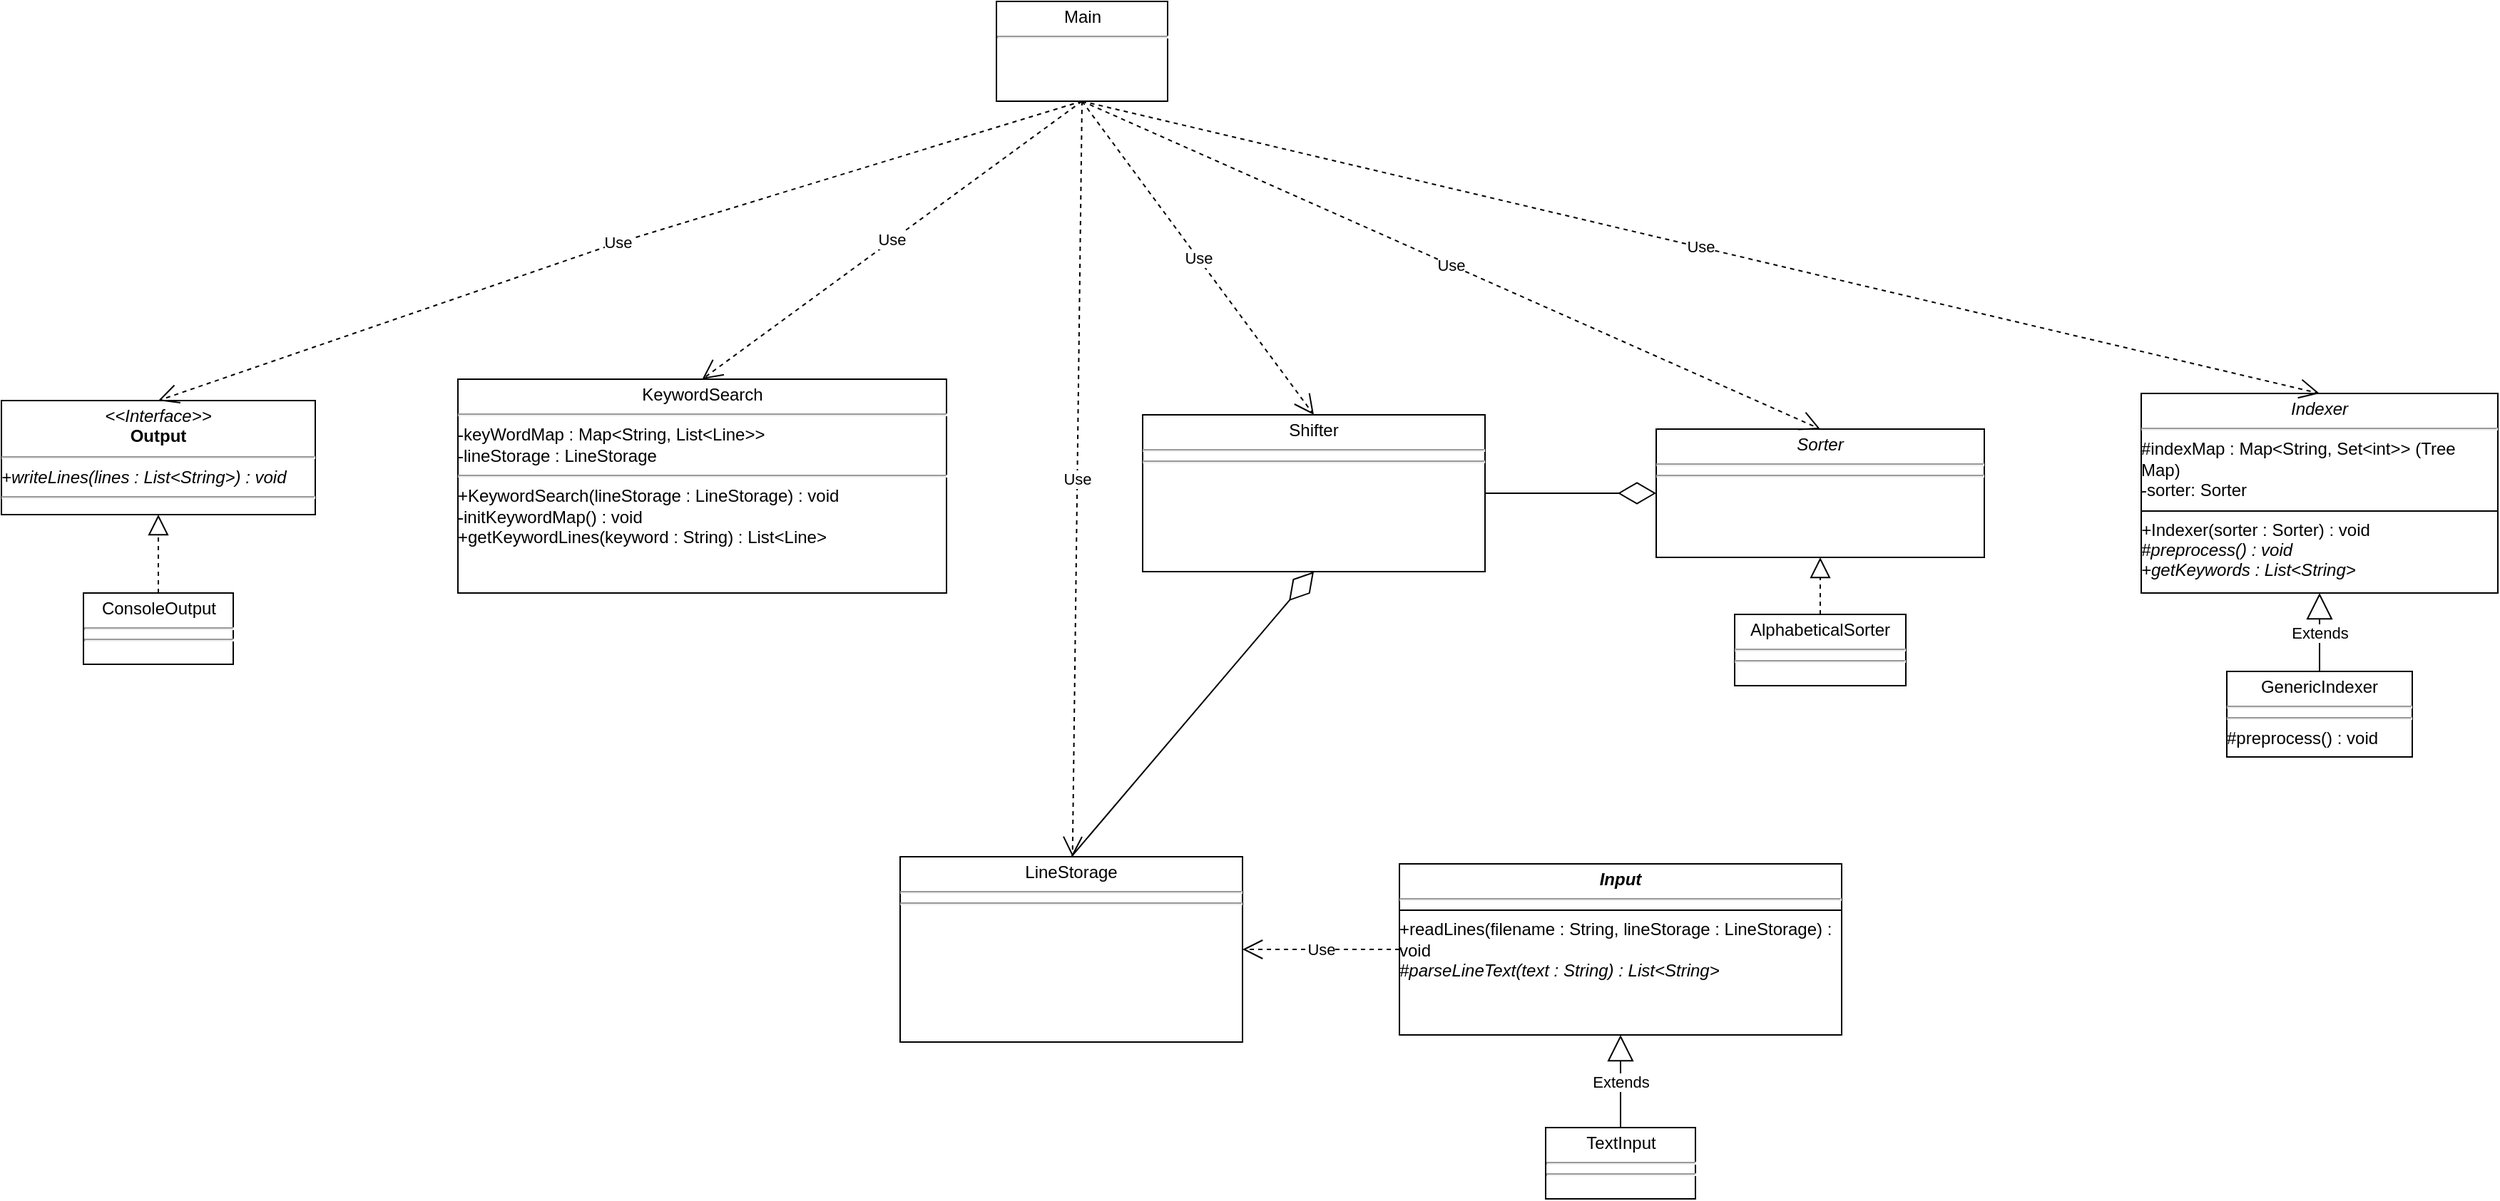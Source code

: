 <mxfile version="27.1.6">
  <diagram name="Page-1" id="6JbigkQtD5oib6Z55_C1">
    <mxGraphModel dx="3389" dy="884" grid="1" gridSize="10" guides="1" tooltips="1" connect="1" arrows="1" fold="1" page="1" pageScale="1" pageWidth="2000" pageHeight="2000" math="0" shadow="0">
      <root>
        <mxCell id="0" />
        <mxCell id="1" parent="0" />
        <mxCell id="k9HfRmUis4oXZjniWQAY-6" value="&lt;p style=&quot;margin:0px;margin-top:4px;text-align:center;&quot;&gt;&lt;b&gt;&lt;i&gt;Input&lt;/i&gt;&lt;/b&gt;&lt;/p&gt;&lt;hr&gt;&lt;hr size=&quot;1&quot; style=&quot;border-style:solid;&quot;&gt;&lt;div&gt;+readLines(filename : String, lineStorage : LineStorage) : void&lt;/div&gt;&lt;div&gt;&lt;i&gt;#parseLineText(text : String) : List&amp;lt;String&amp;gt;&lt;br&gt;&lt;/i&gt;&lt;div&gt;&lt;br&gt;&lt;/div&gt;&lt;/div&gt;" style="verticalAlign=top;align=left;overflow=fill;html=1;whiteSpace=wrap;" parent="1" vertex="1">
          <mxGeometry x="670" y="805" width="310" height="120" as="geometry" />
        </mxCell>
        <mxCell id="k9HfRmUis4oXZjniWQAY-8" value="&lt;p style=&quot;margin:0px;margin-top:4px;text-align:center;&quot;&gt;&lt;i&gt;&amp;lt;&amp;lt;Interface&amp;gt;&amp;gt;&lt;/i&gt;&lt;br&gt;&lt;b&gt;Output&lt;/b&gt;&lt;/p&gt;&lt;hr&gt;&lt;i&gt;+writeLines(lines : List&amp;lt;String&amp;gt;) : void&lt;br&gt;&lt;/i&gt;&lt;hr&gt;&lt;div&gt;&lt;br&gt;&lt;/div&gt;" style="verticalAlign=top;align=left;overflow=fill;html=1;whiteSpace=wrap;" parent="1" vertex="1">
          <mxGeometry x="-310" y="480" width="220" height="80" as="geometry" />
        </mxCell>
        <mxCell id="k9HfRmUis4oXZjniWQAY-9" value="&lt;p style=&quot;margin:0px;margin-top:4px;text-align:center;&quot;&gt;TextInput&lt;/p&gt;&lt;hr&gt;&lt;hr&gt;" style="verticalAlign=top;align=left;overflow=fill;html=1;whiteSpace=wrap;" parent="1" vertex="1">
          <mxGeometry x="772.5" y="990" width="105" height="50" as="geometry" />
        </mxCell>
        <mxCell id="k9HfRmUis4oXZjniWQAY-12" value="&lt;p style=&quot;margin:0px;margin-top:4px;text-align:center;&quot;&gt;ConsoleOutput&lt;/p&gt;&lt;hr&gt;&lt;hr&gt;" style="verticalAlign=top;align=left;overflow=fill;html=1;whiteSpace=wrap;" parent="1" vertex="1">
          <mxGeometry x="-252.5" y="615" width="105" height="50" as="geometry" />
        </mxCell>
        <mxCell id="k9HfRmUis4oXZjniWQAY-15" value="&lt;p style=&quot;margin:0px;margin-top:4px;text-align:center;&quot;&gt;&lt;i style=&quot;&quot;&gt;Sorter&lt;/i&gt;&lt;/p&gt;&lt;hr&gt;&lt;hr&gt;" style="verticalAlign=top;align=left;overflow=fill;html=1;whiteSpace=wrap;" parent="1" vertex="1">
          <mxGeometry x="850" y="500" width="230" height="90" as="geometry" />
        </mxCell>
        <mxCell id="k9HfRmUis4oXZjniWQAY-16" value="&lt;p style=&quot;margin:0px;margin-top:4px;text-align:center;&quot;&gt;AlphabeticalSorter&lt;/p&gt;&lt;hr&gt;&lt;hr&gt;" style="verticalAlign=top;align=left;overflow=fill;html=1;whiteSpace=wrap;" parent="1" vertex="1">
          <mxGeometry x="905" y="630" width="120" height="50" as="geometry" />
        </mxCell>
        <mxCell id="k9HfRmUis4oXZjniWQAY-17" value="" style="endArrow=block;dashed=1;endFill=0;endSize=12;html=1;rounded=0;exitX=0.5;exitY=0;exitDx=0;exitDy=0;entryX=0.5;entryY=1;entryDx=0;entryDy=0;" parent="1" source="k9HfRmUis4oXZjniWQAY-16" target="k9HfRmUis4oXZjniWQAY-15" edge="1">
          <mxGeometry width="160" relative="1" as="geometry">
            <mxPoint x="820" y="600" as="sourcePoint" />
            <mxPoint x="770" y="550" as="targetPoint" />
            <Array as="points" />
          </mxGeometry>
        </mxCell>
        <mxCell id="k9HfRmUis4oXZjniWQAY-18" value="&lt;p style=&quot;margin:0px;margin-top:4px;text-align:center;&quot;&gt;Shifter&lt;/p&gt;&lt;div&gt;&lt;hr&gt;&lt;hr&gt;&lt;/div&gt;" style="verticalAlign=top;align=left;overflow=fill;html=1;whiteSpace=wrap;" parent="1" vertex="1">
          <mxGeometry x="490" y="490" width="240" height="110" as="geometry" />
        </mxCell>
        <mxCell id="k9HfRmUis4oXZjniWQAY-20" value="&lt;p style=&quot;margin:0px;margin-top:4px;text-align:center;&quot;&gt;KeywordSearch&lt;/p&gt;&lt;hr&gt;-keyWordMap : Map&amp;lt;String, List&amp;lt;Line&amp;gt;&amp;gt;&lt;div&gt;&lt;span style=&quot;background-color: transparent; color: light-dark(rgb(0, 0, 0), rgb(255, 255, 255));&quot;&gt;-lineStorage : LineStorage&lt;/span&gt;&lt;/div&gt;&lt;div&gt;&lt;hr&gt;+KeywordSearch(lineStorage : LineStorage) : void&lt;/div&gt;&lt;div&gt;-initKeywordMap() : void&lt;/div&gt;&lt;div&gt;+getKeywordLines(keyword : String) : List&amp;lt;Line&amp;gt;&lt;/div&gt;" style="verticalAlign=top;align=left;overflow=fill;html=1;whiteSpace=wrap;" parent="1" vertex="1">
          <mxGeometry x="10" y="465" width="342.5" height="150" as="geometry" />
        </mxCell>
        <mxCell id="k9HfRmUis4oXZjniWQAY-21" value="&lt;p style=&quot;margin:0px;margin-top:4px;text-align:center;&quot;&gt;LineStorage&lt;/p&gt;&lt;hr&gt;&lt;hr&gt;" style="verticalAlign=top;align=left;overflow=fill;html=1;whiteSpace=wrap;" parent="1" vertex="1">
          <mxGeometry x="320" y="800" width="240" height="130" as="geometry" />
        </mxCell>
        <mxCell id="k9HfRmUis4oXZjniWQAY-27" value="" style="endArrow=block;dashed=1;endFill=0;endSize=12;html=1;rounded=0;exitX=0.5;exitY=0;exitDx=0;exitDy=0;entryX=0.5;entryY=1;entryDx=0;entryDy=0;" parent="1" source="k9HfRmUis4oXZjniWQAY-12" target="k9HfRmUis4oXZjniWQAY-8" edge="1">
          <mxGeometry width="160" relative="1" as="geometry">
            <mxPoint x="490" y="1260" as="sourcePoint" />
            <mxPoint x="650" y="1260" as="targetPoint" />
          </mxGeometry>
        </mxCell>
        <mxCell id="k9HfRmUis4oXZjniWQAY-28" value="&lt;p style=&quot;margin:0px;margin-top:4px;text-align:center;&quot;&gt;Main&lt;/p&gt;&lt;hr&gt;" style="verticalAlign=top;align=left;overflow=fill;html=1;whiteSpace=wrap;" parent="1" vertex="1">
          <mxGeometry x="387.5" y="200" width="120" height="70" as="geometry" />
        </mxCell>
        <mxCell id="JFAIEYtNB2LarUCZhCXe-1" value="&lt;p style=&quot;margin:0px;margin-top:4px;text-align:center;&quot;&gt;&lt;i style=&quot;&quot;&gt;Indexer&lt;/i&gt;&lt;/p&gt;&lt;hr&gt;#indexMap : Map&amp;lt;String, Set&amp;lt;int&amp;gt;&amp;gt; (Tree Map)&lt;div&gt;-sorter: Sorter&lt;br&gt;&lt;hr size=&quot;1&quot; style=&quot;border-style:solid;&quot;&gt;&lt;i&gt;+&lt;/i&gt;Indexer(sorter : Sorter) : void&lt;/div&gt;&lt;div&gt;&lt;i&gt;#preprocess() : void&lt;/i&gt;&lt;/div&gt;&lt;div&gt;&lt;i&gt;+getKeywords : List&amp;lt;String&amp;gt;&lt;/i&gt;&lt;/div&gt;" style="verticalAlign=top;align=left;overflow=fill;html=1;whiteSpace=wrap;" parent="1" vertex="1">
          <mxGeometry x="1190" y="475" width="250" height="140" as="geometry" />
        </mxCell>
        <mxCell id="JFAIEYtNB2LarUCZhCXe-3" value="&lt;p style=&quot;margin:0px;margin-top:4px;text-align:center;&quot;&gt;GenericIndexer&lt;/p&gt;&lt;hr&gt;&lt;hr&gt;#preprocess() : void&lt;div&gt;&lt;br&gt;&lt;/div&gt;" style="verticalAlign=top;align=left;overflow=fill;html=1;whiteSpace=wrap;" parent="1" vertex="1">
          <mxGeometry x="1250" y="670" width="130" height="60" as="geometry" />
        </mxCell>
        <mxCell id="JFAIEYtNB2LarUCZhCXe-5" value="Extends" style="endArrow=block;endSize=16;endFill=0;html=1;rounded=0;exitX=0.5;exitY=0;exitDx=0;exitDy=0;entryX=0.5;entryY=1;entryDx=0;entryDy=0;" parent="1" source="JFAIEYtNB2LarUCZhCXe-3" target="JFAIEYtNB2LarUCZhCXe-1" edge="1">
          <mxGeometry width="160" relative="1" as="geometry">
            <mxPoint x="-15" y="1135" as="sourcePoint" />
            <mxPoint x="255" y="600" as="targetPoint" />
          </mxGeometry>
        </mxCell>
        <mxCell id="rZ3ON5Htc5HRTa7LvLeY-14" value="Extends" style="endArrow=block;endSize=16;endFill=0;html=1;rounded=0;exitX=0.5;exitY=0;exitDx=0;exitDy=0;entryX=0.5;entryY=1;entryDx=0;entryDy=0;" parent="1" source="k9HfRmUis4oXZjniWQAY-9" target="k9HfRmUis4oXZjniWQAY-6" edge="1">
          <mxGeometry width="160" relative="1" as="geometry">
            <mxPoint x="510" y="960" as="sourcePoint" />
            <mxPoint x="670" y="960" as="targetPoint" />
          </mxGeometry>
        </mxCell>
        <mxCell id="rZ3ON5Htc5HRTa7LvLeY-22" value="Use" style="endArrow=open;endSize=12;dashed=1;html=1;rounded=0;exitX=0.5;exitY=1;exitDx=0;exitDy=0;entryX=0.5;entryY=0;entryDx=0;entryDy=0;" parent="1" source="k9HfRmUis4oXZjniWQAY-28" target="JFAIEYtNB2LarUCZhCXe-1" edge="1">
          <mxGeometry width="160" relative="1" as="geometry">
            <mxPoint x="340" y="600" as="sourcePoint" />
            <mxPoint x="500" y="600" as="targetPoint" />
          </mxGeometry>
        </mxCell>
        <mxCell id="rZ3ON5Htc5HRTa7LvLeY-24" value="Use" style="endArrow=open;endSize=12;dashed=1;html=1;rounded=0;entryX=0.5;entryY=0;entryDx=0;entryDy=0;exitX=0.5;exitY=1;exitDx=0;exitDy=0;" parent="1" source="k9HfRmUis4oXZjniWQAY-28" target="k9HfRmUis4oXZjniWQAY-20" edge="1">
          <mxGeometry width="160" relative="1" as="geometry">
            <mxPoint x="534" y="330" as="sourcePoint" />
            <mxPoint x="410" y="530" as="targetPoint" />
          </mxGeometry>
        </mxCell>
        <mxCell id="rZ3ON5Htc5HRTa7LvLeY-25" value="Use" style="endArrow=open;endSize=12;dashed=1;html=1;rounded=0;exitX=0.5;exitY=1;exitDx=0;exitDy=0;entryX=0.5;entryY=0;entryDx=0;entryDy=0;" parent="1" source="k9HfRmUis4oXZjniWQAY-28" target="k9HfRmUis4oXZjniWQAY-18" edge="1">
          <mxGeometry width="160" relative="1" as="geometry">
            <mxPoint x="534" y="320" as="sourcePoint" />
            <mxPoint x="410" y="520" as="targetPoint" />
          </mxGeometry>
        </mxCell>
        <mxCell id="rZ3ON5Htc5HRTa7LvLeY-27" value="Use" style="endArrow=open;endSize=12;dashed=1;html=1;rounded=0;exitX=0.5;exitY=1;exitDx=0;exitDy=0;entryX=0.5;entryY=0;entryDx=0;entryDy=0;" parent="1" source="k9HfRmUis4oXZjniWQAY-28" target="k9HfRmUis4oXZjniWQAY-15" edge="1">
          <mxGeometry width="160" relative="1" as="geometry">
            <mxPoint x="660" y="370" as="sourcePoint" />
            <mxPoint x="1067" y="560" as="targetPoint" />
          </mxGeometry>
        </mxCell>
        <mxCell id="rZ3ON5Htc5HRTa7LvLeY-30" value="Use" style="endArrow=open;endSize=12;dashed=1;html=1;rounded=0;entryX=0.5;entryY=0;entryDx=0;entryDy=0;exitX=0.5;exitY=1;exitDx=0;exitDy=0;" parent="1" source="k9HfRmUis4oXZjniWQAY-28" target="k9HfRmUis4oXZjniWQAY-8" edge="1">
          <mxGeometry width="160" relative="1" as="geometry">
            <mxPoint x="629" y="370" as="sourcePoint" />
            <mxPoint x="180" y="560" as="targetPoint" />
            <Array as="points">
              <mxPoint x="120" y="370" />
            </Array>
          </mxGeometry>
        </mxCell>
        <mxCell id="cKuu_-djgyyRTVqPCM6f-5" value="" style="endArrow=diamondThin;endFill=0;endSize=24;html=1;rounded=0;exitX=0.5;exitY=0;exitDx=0;exitDy=0;entryX=0.5;entryY=1;entryDx=0;entryDy=0;" edge="1" parent="1" source="k9HfRmUis4oXZjniWQAY-21" target="k9HfRmUis4oXZjniWQAY-18">
          <mxGeometry width="160" relative="1" as="geometry">
            <mxPoint x="560" y="600" as="sourcePoint" />
            <mxPoint x="720" y="600" as="targetPoint" />
          </mxGeometry>
        </mxCell>
        <mxCell id="cKuu_-djgyyRTVqPCM6f-7" value="" style="endArrow=diamondThin;endFill=0;endSize=24;html=1;rounded=0;exitX=1;exitY=0.5;exitDx=0;exitDy=0;entryX=0;entryY=0.5;entryDx=0;entryDy=0;" edge="1" parent="1" source="k9HfRmUis4oXZjniWQAY-18" target="k9HfRmUis4oXZjniWQAY-15">
          <mxGeometry width="160" relative="1" as="geometry">
            <mxPoint x="560" y="860" as="sourcePoint" />
            <mxPoint x="800" y="535" as="targetPoint" />
          </mxGeometry>
        </mxCell>
        <mxCell id="cKuu_-djgyyRTVqPCM6f-8" value="Use" style="endArrow=open;endSize=12;dashed=1;html=1;rounded=0;exitX=0;exitY=0.5;exitDx=0;exitDy=0;entryX=1;entryY=0.5;entryDx=0;entryDy=0;" edge="1" parent="1" source="k9HfRmUis4oXZjniWQAY-6" target="k9HfRmUis4oXZjniWQAY-21">
          <mxGeometry width="160" relative="1" as="geometry">
            <mxPoint x="430" y="700" as="sourcePoint" />
            <mxPoint x="590" y="700" as="targetPoint" />
          </mxGeometry>
        </mxCell>
        <mxCell id="cKuu_-djgyyRTVqPCM6f-9" value="Use" style="endArrow=open;endSize=12;dashed=1;html=1;rounded=0;exitX=0.5;exitY=1;exitDx=0;exitDy=0;" edge="1" parent="1" source="k9HfRmUis4oXZjniWQAY-28" target="k9HfRmUis4oXZjniWQAY-21">
          <mxGeometry width="160" relative="1" as="geometry">
            <mxPoint x="240" y="650" as="sourcePoint" />
            <mxPoint x="400" y="650" as="targetPoint" />
          </mxGeometry>
        </mxCell>
      </root>
    </mxGraphModel>
  </diagram>
</mxfile>
